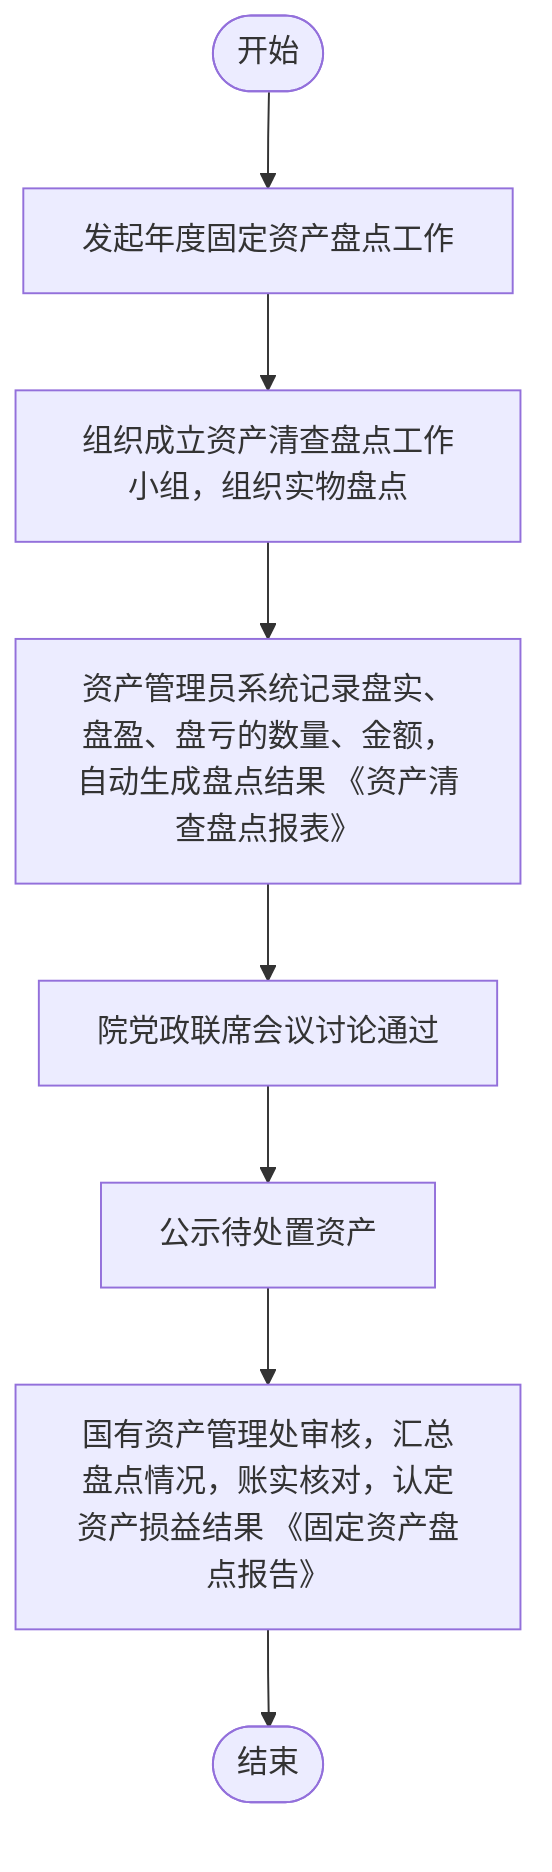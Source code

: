 flowchart TD
    Start(["开始"])
    End(["结束"])
    A["发起年度固定资产盘点工作"]
    B["组织成立资产清查盘点工作小组，组织实物盘点"]
    C["资产管理员系统记录盘实、盘盈、盘亏的数量、金额，自动生成盘点结果 《资产清查盘点报表》"]
    D["院党政联席会议讨论通过"]
    E["公示待处置资产"]
    F["国有资产管理处审核，汇总盘点情况，账实核对，认定资产损益结果 《固定资产盘点报告》"]
    Start --> A --> B --> C --> D --> E --> F --> End